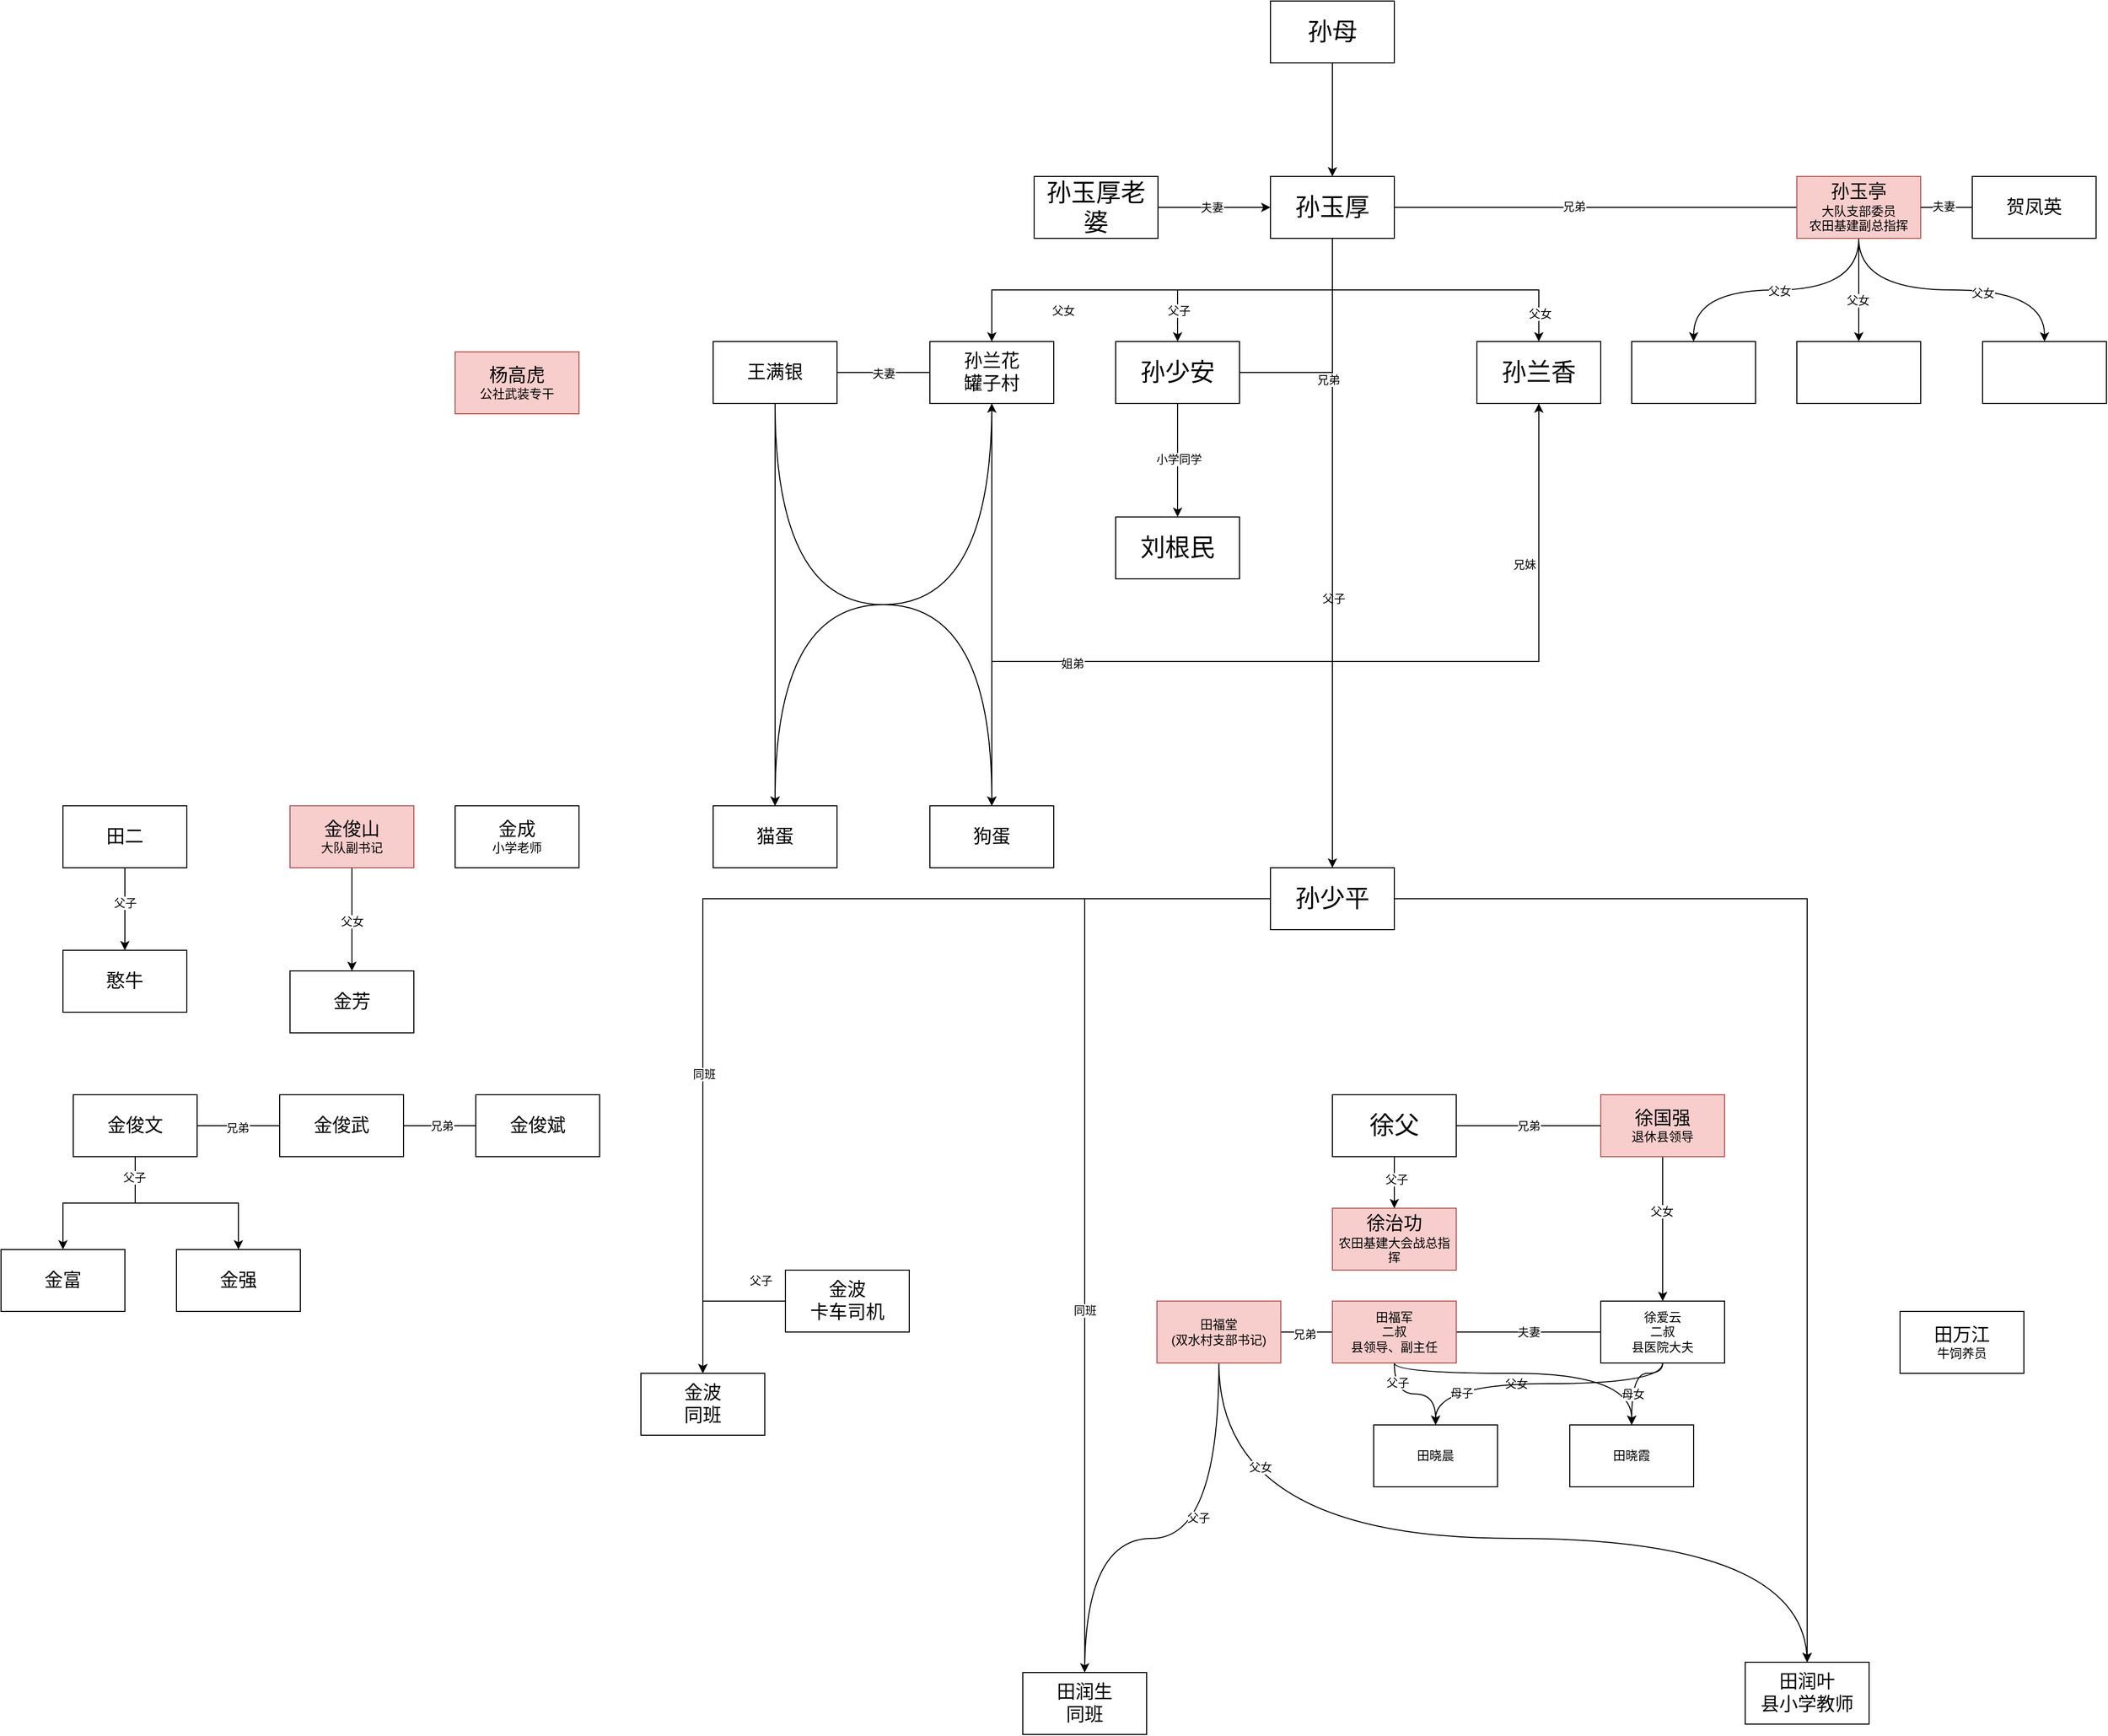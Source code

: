 <mxfile version="21.3.2" type="github">
  <diagram name="第 1 页" id="_wVKVh2Jysjls4kzyFas">
    <mxGraphModel dx="1368" dy="881" grid="1" gridSize="10" guides="1" tooltips="1" connect="1" arrows="1" fold="1" page="1" pageScale="1" pageWidth="3300" pageHeight="4681" math="0" shadow="0">
      <root>
        <mxCell id="0" />
        <mxCell id="1" parent="0" />
        <mxCell id="Snn5ZzjotbLWIZ3ZBTEd-4" value="" style="edgeStyle=orthogonalEdgeStyle;rounded=0;orthogonalLoop=1;jettySize=auto;html=1;" parent="1" source="dh_qy-4-Et_KlTZyHgmO-1" target="Snn5ZzjotbLWIZ3ZBTEd-3" edge="1">
          <mxGeometry relative="1" as="geometry" />
        </mxCell>
        <mxCell id="Snn5ZzjotbLWIZ3ZBTEd-8" value="" style="edgeStyle=orthogonalEdgeStyle;rounded=0;orthogonalLoop=1;jettySize=auto;html=1;" parent="1" source="dh_qy-4-Et_KlTZyHgmO-1" target="Snn5ZzjotbLWIZ3ZBTEd-3" edge="1">
          <mxGeometry relative="1" as="geometry" />
        </mxCell>
        <mxCell id="Snn5ZzjotbLWIZ3ZBTEd-9" value="" style="edgeStyle=orthogonalEdgeStyle;rounded=0;orthogonalLoop=1;jettySize=auto;html=1;" parent="1" source="dh_qy-4-Et_KlTZyHgmO-1" target="Snn5ZzjotbLWIZ3ZBTEd-3" edge="1">
          <mxGeometry relative="1" as="geometry" />
        </mxCell>
        <mxCell id="Snn5ZzjotbLWIZ3ZBTEd-11" style="edgeStyle=orthogonalEdgeStyle;rounded=0;orthogonalLoop=1;jettySize=auto;html=1;" parent="1" source="dh_qy-4-Et_KlTZyHgmO-1" target="Snn5ZzjotbLWIZ3ZBTEd-10" edge="1">
          <mxGeometry relative="1" as="geometry" />
        </mxCell>
        <mxCell id="Snn5ZzjotbLWIZ3ZBTEd-42" value="同班" style="edgeLabel;html=1;align=center;verticalAlign=middle;resizable=0;points=[];" parent="Snn5ZzjotbLWIZ3ZBTEd-11" vertex="1" connectable="0">
          <mxGeometry x="0.245" relative="1" as="geometry">
            <mxPoint as="offset" />
          </mxGeometry>
        </mxCell>
        <mxCell id="Snn5ZzjotbLWIZ3ZBTEd-40" style="edgeStyle=orthogonalEdgeStyle;rounded=0;orthogonalLoop=1;jettySize=auto;html=1;entryX=0.5;entryY=0;entryDx=0;entryDy=0;" parent="1" source="dh_qy-4-Et_KlTZyHgmO-1" target="Snn5ZzjotbLWIZ3ZBTEd-39" edge="1">
          <mxGeometry relative="1" as="geometry" />
        </mxCell>
        <mxCell id="Snn5ZzjotbLWIZ3ZBTEd-41" value="同班" style="edgeLabel;html=1;align=center;verticalAlign=middle;resizable=0;points=[];" parent="Snn5ZzjotbLWIZ3ZBTEd-40" vertex="1" connectable="0">
          <mxGeometry x="0.425" y="1" relative="1" as="geometry">
            <mxPoint as="offset" />
          </mxGeometry>
        </mxCell>
        <mxCell id="Snn5ZzjotbLWIZ3ZBTEd-70" style="edgeStyle=orthogonalEdgeStyle;rounded=0;orthogonalLoop=1;jettySize=auto;html=1;" parent="1" source="dh_qy-4-Et_KlTZyHgmO-1" target="Snn5ZzjotbLWIZ3ZBTEd-67" edge="1">
          <mxGeometry relative="1" as="geometry">
            <Array as="points">
              <mxPoint x="1890" y="890" />
              <mxPoint x="2090" y="890" />
            </Array>
          </mxGeometry>
        </mxCell>
        <mxCell id="Snn5ZzjotbLWIZ3ZBTEd-71" value="兄妹" style="edgeLabel;html=1;align=center;verticalAlign=middle;resizable=0;points=[];" parent="Snn5ZzjotbLWIZ3ZBTEd-70" vertex="1" connectable="0">
          <mxGeometry x="0.522" y="14" relative="1" as="geometry">
            <mxPoint as="offset" />
          </mxGeometry>
        </mxCell>
        <mxCell id="Snn5ZzjotbLWIZ3ZBTEd-78" style="edgeStyle=orthogonalEdgeStyle;rounded=0;orthogonalLoop=1;jettySize=auto;html=1;entryX=0.5;entryY=1;entryDx=0;entryDy=0;" parent="1" source="dh_qy-4-Et_KlTZyHgmO-1" target="Snn5ZzjotbLWIZ3ZBTEd-47" edge="1">
          <mxGeometry relative="1" as="geometry">
            <Array as="points">
              <mxPoint x="1890" y="890" />
              <mxPoint x="1560" y="890" />
            </Array>
          </mxGeometry>
        </mxCell>
        <mxCell id="-Yr4V0lRwskrsNjz_4vl-28" value="姐弟" style="edgeLabel;html=1;align=center;verticalAlign=middle;resizable=0;points=[];" vertex="1" connectable="0" parent="Snn5ZzjotbLWIZ3ZBTEd-78">
          <mxGeometry x="0.159" y="2" relative="1" as="geometry">
            <mxPoint as="offset" />
          </mxGeometry>
        </mxCell>
        <mxCell id="dh_qy-4-Et_KlTZyHgmO-1" value="&lt;font style=&quot;font-size: 24px;&quot;&gt;孙少平&lt;/font&gt;" style="rounded=0;whiteSpace=wrap;html=1;" parent="1" vertex="1">
          <mxGeometry x="1830" y="1090" width="120" height="60" as="geometry" />
        </mxCell>
        <mxCell id="Snn5ZzjotbLWIZ3ZBTEd-3" value="&lt;font style=&quot;font-size: 18px;&quot;&gt;田润叶&lt;br&gt;县小学教师&lt;br&gt;&lt;/font&gt;" style="whiteSpace=wrap;html=1;rounded=0;" parent="1" vertex="1">
          <mxGeometry x="2290" y="1860" width="120" height="60" as="geometry" />
        </mxCell>
        <mxCell id="Snn5ZzjotbLWIZ3ZBTEd-10" value="&lt;font style=&quot;font-size: 18px;&quot;&gt;田润生&lt;br&gt;同班&lt;br&gt;&lt;/font&gt;" style="whiteSpace=wrap;html=1;rounded=0;" parent="1" vertex="1">
          <mxGeometry x="1590" y="1870" width="120" height="60" as="geometry" />
        </mxCell>
        <mxCell id="Snn5ZzjotbLWIZ3ZBTEd-14" style="edgeStyle=orthogonalEdgeStyle;rounded=0;orthogonalLoop=1;jettySize=auto;html=1;endArrow=none;endFill=0;curved=1;" parent="1" source="Snn5ZzjotbLWIZ3ZBTEd-12" target="Snn5ZzjotbLWIZ3ZBTEd-10" edge="1">
          <mxGeometry relative="1" as="geometry">
            <Array as="points">
              <mxPoint x="1780" y="1740" />
            </Array>
          </mxGeometry>
        </mxCell>
        <mxCell id="Snn5ZzjotbLWIZ3ZBTEd-46" value="父子" style="edgeLabel;html=1;align=center;verticalAlign=middle;resizable=0;points=[];" parent="Snn5ZzjotbLWIZ3ZBTEd-14" vertex="1" connectable="0">
          <mxGeometry x="-0.302" y="-20" relative="1" as="geometry">
            <mxPoint as="offset" />
          </mxGeometry>
        </mxCell>
        <mxCell id="Snn5ZzjotbLWIZ3ZBTEd-15" style="edgeStyle=orthogonalEdgeStyle;rounded=0;orthogonalLoop=1;jettySize=auto;html=1;entryX=0.5;entryY=0;entryDx=0;entryDy=0;endArrow=none;endFill=0;curved=1;" parent="1" source="Snn5ZzjotbLWIZ3ZBTEd-12" target="Snn5ZzjotbLWIZ3ZBTEd-3" edge="1">
          <mxGeometry relative="1" as="geometry">
            <Array as="points">
              <mxPoint x="1780" y="1740" />
              <mxPoint x="2350" y="1740" />
            </Array>
          </mxGeometry>
        </mxCell>
        <mxCell id="Snn5ZzjotbLWIZ3ZBTEd-32" value="父女" style="edgeLabel;html=1;align=center;verticalAlign=middle;resizable=0;points=[];" parent="Snn5ZzjotbLWIZ3ZBTEd-15" vertex="1" connectable="0">
          <mxGeometry x="-0.766" y="40" relative="1" as="geometry">
            <mxPoint as="offset" />
          </mxGeometry>
        </mxCell>
        <mxCell id="Snn5ZzjotbLWIZ3ZBTEd-24" style="edgeStyle=orthogonalEdgeStyle;curved=1;rounded=0;orthogonalLoop=1;jettySize=auto;html=1;endArrow=none;endFill=0;" parent="1" source="Snn5ZzjotbLWIZ3ZBTEd-12" target="Snn5ZzjotbLWIZ3ZBTEd-17" edge="1">
          <mxGeometry relative="1" as="geometry" />
        </mxCell>
        <mxCell id="Snn5ZzjotbLWIZ3ZBTEd-25" value="兄弟" style="edgeLabel;html=1;align=center;verticalAlign=middle;resizable=0;points=[];" parent="Snn5ZzjotbLWIZ3ZBTEd-24" vertex="1" connectable="0">
          <mxGeometry x="-0.085" y="-2" relative="1" as="geometry">
            <mxPoint as="offset" />
          </mxGeometry>
        </mxCell>
        <mxCell id="Snn5ZzjotbLWIZ3ZBTEd-12" value="田福堂&lt;br&gt;(双水村支部书记)" style="whiteSpace=wrap;html=1;rounded=0;fillColor=#f8cecc;strokeColor=#b85450;" parent="1" vertex="1">
          <mxGeometry x="1720" y="1510" width="120" height="60" as="geometry" />
        </mxCell>
        <mxCell id="Snn5ZzjotbLWIZ3ZBTEd-21" value="夫妻" style="edgeStyle=orthogonalEdgeStyle;curved=1;rounded=0;orthogonalLoop=1;jettySize=auto;html=1;endArrow=none;endFill=0;" parent="1" source="Snn5ZzjotbLWIZ3ZBTEd-17" target="Snn5ZzjotbLWIZ3ZBTEd-20" edge="1">
          <mxGeometry relative="1" as="geometry" />
        </mxCell>
        <mxCell id="Snn5ZzjotbLWIZ3ZBTEd-27" style="edgeStyle=orthogonalEdgeStyle;curved=1;rounded=0;orthogonalLoop=1;jettySize=auto;html=1;entryX=0.5;entryY=0;entryDx=0;entryDy=0;" parent="1" source="Snn5ZzjotbLWIZ3ZBTEd-17" target="Snn5ZzjotbLWIZ3ZBTEd-26" edge="1">
          <mxGeometry relative="1" as="geometry">
            <Array as="points">
              <mxPoint x="1950" y="1580" />
              <mxPoint x="2180" y="1580" />
            </Array>
          </mxGeometry>
        </mxCell>
        <mxCell id="Snn5ZzjotbLWIZ3ZBTEd-29" value="父女" style="edgeLabel;html=1;align=center;verticalAlign=middle;resizable=0;points=[];" parent="Snn5ZzjotbLWIZ3ZBTEd-27" vertex="1" connectable="0">
          <mxGeometry x="-0.121" relative="1" as="geometry">
            <mxPoint y="10" as="offset" />
          </mxGeometry>
        </mxCell>
        <mxCell id="-Yr4V0lRwskrsNjz_4vl-33" style="edgeStyle=orthogonalEdgeStyle;rounded=0;orthogonalLoop=1;jettySize=auto;html=1;curved=1;" edge="1" parent="1" source="Snn5ZzjotbLWIZ3ZBTEd-17" target="-Yr4V0lRwskrsNjz_4vl-32">
          <mxGeometry relative="1" as="geometry" />
        </mxCell>
        <mxCell id="-Yr4V0lRwskrsNjz_4vl-35" value="父子" style="edgeLabel;html=1;align=center;verticalAlign=middle;resizable=0;points=[];" vertex="1" connectable="0" parent="-Yr4V0lRwskrsNjz_4vl-33">
          <mxGeometry x="-0.633" y="3" relative="1" as="geometry">
            <mxPoint as="offset" />
          </mxGeometry>
        </mxCell>
        <mxCell id="Snn5ZzjotbLWIZ3ZBTEd-17" value="田福军&lt;br&gt;二叔&lt;br&gt;县领导、副主任" style="whiteSpace=wrap;html=1;rounded=0;fillColor=#f8cecc;strokeColor=#b85450;" parent="1" vertex="1">
          <mxGeometry x="1890" y="1510" width="120" height="60" as="geometry" />
        </mxCell>
        <mxCell id="Snn5ZzjotbLWIZ3ZBTEd-28" style="edgeStyle=orthogonalEdgeStyle;curved=1;rounded=0;orthogonalLoop=1;jettySize=auto;html=1;entryX=0.5;entryY=0;entryDx=0;entryDy=0;" parent="1" source="Snn5ZzjotbLWIZ3ZBTEd-20" target="Snn5ZzjotbLWIZ3ZBTEd-26" edge="1">
          <mxGeometry relative="1" as="geometry">
            <Array as="points">
              <mxPoint x="2210" y="1580" />
              <mxPoint x="2180" y="1580" />
            </Array>
          </mxGeometry>
        </mxCell>
        <mxCell id="Snn5ZzjotbLWIZ3ZBTEd-30" value="母女" style="edgeLabel;html=1;align=center;verticalAlign=middle;resizable=0;points=[];" parent="Snn5ZzjotbLWIZ3ZBTEd-28" vertex="1" connectable="0">
          <mxGeometry x="-0.211" y="1" relative="1" as="geometry">
            <mxPoint x="-4" y="19" as="offset" />
          </mxGeometry>
        </mxCell>
        <mxCell id="-Yr4V0lRwskrsNjz_4vl-34" style="edgeStyle=orthogonalEdgeStyle;rounded=0;orthogonalLoop=1;jettySize=auto;html=1;curved=1;entryX=0.5;entryY=0;entryDx=0;entryDy=0;" edge="1" parent="1" source="Snn5ZzjotbLWIZ3ZBTEd-20" target="-Yr4V0lRwskrsNjz_4vl-32">
          <mxGeometry relative="1" as="geometry">
            <mxPoint x="1990" y="1620" as="targetPoint" />
            <Array as="points">
              <mxPoint x="2210" y="1590" />
              <mxPoint x="1990" y="1590" />
            </Array>
          </mxGeometry>
        </mxCell>
        <mxCell id="-Yr4V0lRwskrsNjz_4vl-36" value="母子" style="edgeLabel;html=1;align=center;verticalAlign=middle;resizable=0;points=[];" vertex="1" connectable="0" parent="-Yr4V0lRwskrsNjz_4vl-34">
          <mxGeometry x="0.548" y="9" relative="1" as="geometry">
            <mxPoint x="1" as="offset" />
          </mxGeometry>
        </mxCell>
        <mxCell id="Snn5ZzjotbLWIZ3ZBTEd-20" value="徐爱云&lt;br&gt;二叔&lt;br&gt;县医院大夫" style="whiteSpace=wrap;html=1;rounded=0;" parent="1" vertex="1">
          <mxGeometry x="2150" y="1510" width="120" height="60" as="geometry" />
        </mxCell>
        <mxCell id="Snn5ZzjotbLWIZ3ZBTEd-26" value="&lt;font style=&quot;&quot;&gt;田晓霞&lt;br&gt;&lt;/font&gt;" style="whiteSpace=wrap;html=1;rounded=0;" parent="1" vertex="1">
          <mxGeometry x="2120" y="1630" width="120" height="60" as="geometry" />
        </mxCell>
        <mxCell id="Snn5ZzjotbLWIZ3ZBTEd-37" style="edgeStyle=orthogonalEdgeStyle;curved=1;rounded=0;orthogonalLoop=1;jettySize=auto;html=1;endArrow=none;endFill=0;entryX=0.5;entryY=0;entryDx=0;entryDy=0;" parent="1" source="Snn5ZzjotbLWIZ3ZBTEd-36" target="dh_qy-4-Et_KlTZyHgmO-1" edge="1">
          <mxGeometry relative="1" as="geometry">
            <mxPoint x="1890" y="650" as="targetPoint" />
          </mxGeometry>
        </mxCell>
        <mxCell id="Snn5ZzjotbLWIZ3ZBTEd-38" value="父子" style="edgeLabel;html=1;align=center;verticalAlign=middle;resizable=0;points=[];" parent="Snn5ZzjotbLWIZ3ZBTEd-37" vertex="1" connectable="0">
          <mxGeometry x="0.143" y="1" relative="1" as="geometry">
            <mxPoint as="offset" />
          </mxGeometry>
        </mxCell>
        <mxCell id="Snn5ZzjotbLWIZ3ZBTEd-51" style="edgeStyle=orthogonalEdgeStyle;rounded=0;orthogonalLoop=1;jettySize=auto;html=1;entryX=0.5;entryY=0;entryDx=0;entryDy=0;exitX=0.5;exitY=1;exitDx=0;exitDy=0;" parent="1" source="Snn5ZzjotbLWIZ3ZBTEd-36" target="Snn5ZzjotbLWIZ3ZBTEd-47" edge="1">
          <mxGeometry relative="1" as="geometry" />
        </mxCell>
        <mxCell id="Snn5ZzjotbLWIZ3ZBTEd-52" value="父女" style="edgeLabel;html=1;align=center;verticalAlign=middle;resizable=0;points=[];" parent="Snn5ZzjotbLWIZ3ZBTEd-51" vertex="1" connectable="0">
          <mxGeometry x="0.02" y="-1" relative="1" as="geometry">
            <mxPoint x="-92" y="21" as="offset" />
          </mxGeometry>
        </mxCell>
        <mxCell id="Snn5ZzjotbLWIZ3ZBTEd-76" style="edgeStyle=orthogonalEdgeStyle;rounded=0;orthogonalLoop=1;jettySize=auto;html=1;exitX=0.5;exitY=1;exitDx=0;exitDy=0;" parent="1" source="Snn5ZzjotbLWIZ3ZBTEd-36" target="Snn5ZzjotbLWIZ3ZBTEd-67" edge="1">
          <mxGeometry relative="1" as="geometry" />
        </mxCell>
        <mxCell id="Snn5ZzjotbLWIZ3ZBTEd-77" value="父女" style="edgeLabel;html=1;align=center;verticalAlign=middle;resizable=0;points=[];" parent="Snn5ZzjotbLWIZ3ZBTEd-76" vertex="1" connectable="0">
          <mxGeometry x="0.815" y="1" relative="1" as="geometry">
            <mxPoint as="offset" />
          </mxGeometry>
        </mxCell>
        <mxCell id="Snn5ZzjotbLWIZ3ZBTEd-83" style="edgeStyle=orthogonalEdgeStyle;curved=1;rounded=0;orthogonalLoop=1;jettySize=auto;html=1;endArrow=none;endFill=0;" parent="1" source="Snn5ZzjotbLWIZ3ZBTEd-36" target="Snn5ZzjotbLWIZ3ZBTEd-82" edge="1">
          <mxGeometry relative="1" as="geometry" />
        </mxCell>
        <mxCell id="Snn5ZzjotbLWIZ3ZBTEd-84" value="兄弟" style="edgeLabel;html=1;align=center;verticalAlign=middle;resizable=0;points=[];" parent="Snn5ZzjotbLWIZ3ZBTEd-83" vertex="1" connectable="0">
          <mxGeometry x="-0.102" y="1" relative="1" as="geometry">
            <mxPoint x="-1" as="offset" />
          </mxGeometry>
        </mxCell>
        <mxCell id="Snn5ZzjotbLWIZ3ZBTEd-87" style="edgeStyle=orthogonalEdgeStyle;rounded=0;orthogonalLoop=1;jettySize=auto;html=1;exitX=0.5;exitY=1;exitDx=0;exitDy=0;" parent="1" source="Snn5ZzjotbLWIZ3ZBTEd-36" target="Snn5ZzjotbLWIZ3ZBTEd-85" edge="1">
          <mxGeometry relative="1" as="geometry" />
        </mxCell>
        <mxCell id="Snn5ZzjotbLWIZ3ZBTEd-88" value="父子" style="edgeLabel;html=1;align=center;verticalAlign=middle;resizable=0;points=[];" parent="Snn5ZzjotbLWIZ3ZBTEd-87" vertex="1" connectable="0">
          <mxGeometry x="0.043" y="14" relative="1" as="geometry">
            <mxPoint x="-69" y="6" as="offset" />
          </mxGeometry>
        </mxCell>
        <mxCell id="Snn5ZzjotbLWIZ3ZBTEd-36" value="&lt;font style=&quot;font-size: 24px;&quot;&gt;孙玉厚&lt;/font&gt;" style="rounded=0;whiteSpace=wrap;html=1;" parent="1" vertex="1">
          <mxGeometry x="1830" y="420" width="120" height="60" as="geometry" />
        </mxCell>
        <mxCell id="Snn5ZzjotbLWIZ3ZBTEd-39" value="&lt;font style=&quot;&quot;&gt;&lt;font style=&quot;font-size: 18px;&quot;&gt;金波&lt;/font&gt;&lt;br&gt;&lt;span style=&quot;font-size: 18px;&quot;&gt;同班&lt;/span&gt;&lt;br&gt;&lt;/font&gt;" style="whiteSpace=wrap;html=1;rounded=0;" parent="1" vertex="1">
          <mxGeometry x="1220" y="1580" width="120" height="60" as="geometry" />
        </mxCell>
        <mxCell id="Snn5ZzjotbLWIZ3ZBTEd-44" style="edgeStyle=orthogonalEdgeStyle;rounded=0;orthogonalLoop=1;jettySize=auto;html=1;" parent="1" source="Snn5ZzjotbLWIZ3ZBTEd-43" target="Snn5ZzjotbLWIZ3ZBTEd-39" edge="1">
          <mxGeometry relative="1" as="geometry" />
        </mxCell>
        <mxCell id="Snn5ZzjotbLWIZ3ZBTEd-45" value="父子" style="edgeLabel;html=1;align=center;verticalAlign=middle;resizable=0;points=[];" parent="Snn5ZzjotbLWIZ3ZBTEd-44" vertex="1" connectable="0">
          <mxGeometry x="0.017" y="-1" relative="1" as="geometry">
            <mxPoint x="52" y="-19" as="offset" />
          </mxGeometry>
        </mxCell>
        <mxCell id="Snn5ZzjotbLWIZ3ZBTEd-43" value="&lt;font style=&quot;&quot;&gt;&lt;font style=&quot;font-size: 18px;&quot;&gt;金波&lt;/font&gt;&lt;br&gt;&lt;span style=&quot;font-size: 18px;&quot;&gt;卡车司机&lt;/span&gt;&lt;br&gt;&lt;/font&gt;" style="whiteSpace=wrap;html=1;rounded=0;" parent="1" vertex="1">
          <mxGeometry x="1360" y="1480" width="120" height="60" as="geometry" />
        </mxCell>
        <mxCell id="Snn5ZzjotbLWIZ3ZBTEd-80" style="edgeStyle=orthogonalEdgeStyle;curved=1;rounded=0;orthogonalLoop=1;jettySize=auto;html=1;entryX=1;entryY=0.5;entryDx=0;entryDy=0;endArrow=none;endFill=0;" parent="1" source="Snn5ZzjotbLWIZ3ZBTEd-47" target="Snn5ZzjotbLWIZ3ZBTEd-59" edge="1">
          <mxGeometry relative="1" as="geometry" />
        </mxCell>
        <mxCell id="Snn5ZzjotbLWIZ3ZBTEd-81" value="夫妻" style="edgeLabel;html=1;align=center;verticalAlign=middle;resizable=0;points=[];" parent="Snn5ZzjotbLWIZ3ZBTEd-80" vertex="1" connectable="0">
          <mxGeometry x="0.003" y="1" relative="1" as="geometry">
            <mxPoint as="offset" />
          </mxGeometry>
        </mxCell>
        <mxCell id="Snn5ZzjotbLWIZ3ZBTEd-94" style="edgeStyle=orthogonalEdgeStyle;rounded=0;orthogonalLoop=1;jettySize=auto;html=1;entryX=0.5;entryY=0;entryDx=0;entryDy=0;curved=1;exitX=0.5;exitY=1;exitDx=0;exitDy=0;" parent="1" source="Snn5ZzjotbLWIZ3ZBTEd-47" target="Snn5ZzjotbLWIZ3ZBTEd-91" edge="1">
          <mxGeometry relative="1" as="geometry" />
        </mxCell>
        <mxCell id="Snn5ZzjotbLWIZ3ZBTEd-96" style="edgeStyle=orthogonalEdgeStyle;rounded=0;orthogonalLoop=1;jettySize=auto;html=1;" parent="1" source="Snn5ZzjotbLWIZ3ZBTEd-47" target="Snn5ZzjotbLWIZ3ZBTEd-92" edge="1">
          <mxGeometry relative="1" as="geometry">
            <Array as="points">
              <mxPoint x="1560" y="710" />
              <mxPoint x="1560" y="710" />
            </Array>
          </mxGeometry>
        </mxCell>
        <mxCell id="Snn5ZzjotbLWIZ3ZBTEd-47" value="&lt;font style=&quot;font-size: 18px;&quot;&gt;孙兰花&lt;br&gt;罐子村&lt;br&gt;&lt;/font&gt;" style="rounded=0;whiteSpace=wrap;html=1;" parent="1" vertex="1">
          <mxGeometry x="1500" y="580" width="120" height="60" as="geometry" />
        </mxCell>
        <mxCell id="Snn5ZzjotbLWIZ3ZBTEd-93" style="edgeStyle=orthogonalEdgeStyle;curved=1;rounded=0;orthogonalLoop=1;jettySize=auto;html=1;" parent="1" source="Snn5ZzjotbLWIZ3ZBTEd-59" target="Snn5ZzjotbLWIZ3ZBTEd-91" edge="1">
          <mxGeometry relative="1" as="geometry" />
        </mxCell>
        <mxCell id="Snn5ZzjotbLWIZ3ZBTEd-95" style="edgeStyle=orthogonalEdgeStyle;rounded=0;orthogonalLoop=1;jettySize=auto;html=1;curved=1;exitX=0.5;exitY=1;exitDx=0;exitDy=0;" parent="1" source="Snn5ZzjotbLWIZ3ZBTEd-59" target="Snn5ZzjotbLWIZ3ZBTEd-92" edge="1">
          <mxGeometry relative="1" as="geometry" />
        </mxCell>
        <mxCell id="Snn5ZzjotbLWIZ3ZBTEd-59" value="&lt;font style=&quot;&quot;&gt;&lt;span style=&quot;font-size: 18px;&quot;&gt;王满银&lt;/span&gt;&lt;br&gt;&lt;/font&gt;" style="whiteSpace=wrap;html=1;rounded=0;" parent="1" vertex="1">
          <mxGeometry x="1290" y="580" width="120" height="60" as="geometry" />
        </mxCell>
        <mxCell id="Snn5ZzjotbLWIZ3ZBTEd-67" value="&lt;font style=&quot;&quot;&gt;&lt;font style=&quot;font-size: 24px;&quot;&gt;孙兰香&lt;/font&gt;&lt;br&gt;&lt;/font&gt;" style="whiteSpace=wrap;html=1;rounded=0;" parent="1" vertex="1">
          <mxGeometry x="2030" y="580" width="120" height="60" as="geometry" />
        </mxCell>
        <mxCell id="Snn5ZzjotbLWIZ3ZBTEd-103" value="" style="edgeStyle=orthogonalEdgeStyle;curved=1;rounded=0;orthogonalLoop=1;jettySize=auto;html=1;" parent="1" source="Snn5ZzjotbLWIZ3ZBTEd-82" target="Snn5ZzjotbLWIZ3ZBTEd-101" edge="1">
          <mxGeometry relative="1" as="geometry">
            <Array as="points">
              <mxPoint x="2400" y="530" />
              <mxPoint x="2240" y="530" />
            </Array>
          </mxGeometry>
        </mxCell>
        <mxCell id="Snn5ZzjotbLWIZ3ZBTEd-110" value="父女" style="edgeLabel;html=1;align=center;verticalAlign=middle;resizable=0;points=[];" parent="Snn5ZzjotbLWIZ3ZBTEd-103" vertex="1" connectable="0">
          <mxGeometry x="-0.032" y="1" relative="1" as="geometry">
            <mxPoint x="-1" as="offset" />
          </mxGeometry>
        </mxCell>
        <mxCell id="Snn5ZzjotbLWIZ3ZBTEd-107" value="" style="edgeStyle=orthogonalEdgeStyle;curved=1;rounded=0;orthogonalLoop=1;jettySize=auto;html=1;" parent="1" source="Snn5ZzjotbLWIZ3ZBTEd-82" target="Snn5ZzjotbLWIZ3ZBTEd-106" edge="1">
          <mxGeometry relative="1" as="geometry" />
        </mxCell>
        <mxCell id="Snn5ZzjotbLWIZ3ZBTEd-111" value="父女" style="edgeLabel;html=1;align=center;verticalAlign=middle;resizable=0;points=[];" parent="Snn5ZzjotbLWIZ3ZBTEd-107" vertex="1" connectable="0">
          <mxGeometry x="0.193" y="-1" relative="1" as="geometry">
            <mxPoint as="offset" />
          </mxGeometry>
        </mxCell>
        <mxCell id="Snn5ZzjotbLWIZ3ZBTEd-108" style="edgeStyle=orthogonalEdgeStyle;curved=1;rounded=0;orthogonalLoop=1;jettySize=auto;html=1;entryX=0.5;entryY=0;entryDx=0;entryDy=0;" parent="1" source="Snn5ZzjotbLWIZ3ZBTEd-82" target="Snn5ZzjotbLWIZ3ZBTEd-104" edge="1">
          <mxGeometry relative="1" as="geometry">
            <Array as="points">
              <mxPoint x="2400" y="530" />
              <mxPoint x="2580" y="530" />
            </Array>
          </mxGeometry>
        </mxCell>
        <mxCell id="Snn5ZzjotbLWIZ3ZBTEd-112" value="父女" style="edgeLabel;html=1;align=center;verticalAlign=middle;resizable=0;points=[];" parent="Snn5ZzjotbLWIZ3ZBTEd-108" vertex="1" connectable="0">
          <mxGeometry x="0.208" y="-3" relative="1" as="geometry">
            <mxPoint x="1" as="offset" />
          </mxGeometry>
        </mxCell>
        <mxCell id="Snn5ZzjotbLWIZ3ZBTEd-82" value="&lt;font style=&quot;font-size: 18px;&quot;&gt;孙玉亭&lt;/font&gt;&lt;br&gt;大队支部委员&lt;br&gt;农田基建副总指挥" style="rounded=0;whiteSpace=wrap;html=1;fillColor=#f8cecc;strokeColor=#b85450;" parent="1" vertex="1">
          <mxGeometry x="2340" y="420" width="120" height="60" as="geometry" />
        </mxCell>
        <mxCell id="Snn5ZzjotbLWIZ3ZBTEd-89" style="edgeStyle=orthogonalEdgeStyle;rounded=0;orthogonalLoop=1;jettySize=auto;html=1;entryX=0.5;entryY=0;entryDx=0;entryDy=0;" parent="1" source="Snn5ZzjotbLWIZ3ZBTEd-85" target="dh_qy-4-Et_KlTZyHgmO-1" edge="1">
          <mxGeometry relative="1" as="geometry" />
        </mxCell>
        <mxCell id="Snn5ZzjotbLWIZ3ZBTEd-90" value="兄弟" style="edgeLabel;html=1;align=center;verticalAlign=middle;resizable=0;points=[];" parent="Snn5ZzjotbLWIZ3ZBTEd-89" vertex="1" connectable="0">
          <mxGeometry x="-0.659" y="-3" relative="1" as="geometry">
            <mxPoint x="-1" as="offset" />
          </mxGeometry>
        </mxCell>
        <mxCell id="-Yr4V0lRwskrsNjz_4vl-30" style="edgeStyle=orthogonalEdgeStyle;rounded=0;orthogonalLoop=1;jettySize=auto;html=1;entryX=0.5;entryY=0;entryDx=0;entryDy=0;" edge="1" parent="1" source="Snn5ZzjotbLWIZ3ZBTEd-85" target="-Yr4V0lRwskrsNjz_4vl-29">
          <mxGeometry relative="1" as="geometry" />
        </mxCell>
        <mxCell id="-Yr4V0lRwskrsNjz_4vl-31" value="小学同学" style="edgeLabel;html=1;align=center;verticalAlign=middle;resizable=0;points=[];" vertex="1" connectable="0" parent="-Yr4V0lRwskrsNjz_4vl-30">
          <mxGeometry x="-0.024" y="1" relative="1" as="geometry">
            <mxPoint as="offset" />
          </mxGeometry>
        </mxCell>
        <mxCell id="Snn5ZzjotbLWIZ3ZBTEd-85" value="&lt;font style=&quot;font-size: 24px;&quot;&gt;孙少安&lt;/font&gt;" style="rounded=0;whiteSpace=wrap;html=1;" parent="1" vertex="1">
          <mxGeometry x="1680" y="580" width="120" height="60" as="geometry" />
        </mxCell>
        <mxCell id="Snn5ZzjotbLWIZ3ZBTEd-91" value="&lt;font style=&quot;&quot;&gt;&lt;span style=&quot;font-size: 18px;&quot;&gt;猫蛋&lt;/span&gt;&lt;br&gt;&lt;/font&gt;" style="whiteSpace=wrap;html=1;rounded=0;" parent="1" vertex="1">
          <mxGeometry x="1290" y="1030" width="120" height="60" as="geometry" />
        </mxCell>
        <mxCell id="Snn5ZzjotbLWIZ3ZBTEd-92" value="&lt;font style=&quot;&quot;&gt;&lt;span style=&quot;font-size: 18px;&quot;&gt;狗蛋&lt;/span&gt;&lt;br&gt;&lt;/font&gt;" style="whiteSpace=wrap;html=1;rounded=0;" parent="1" vertex="1">
          <mxGeometry x="1500" y="1030" width="120" height="60" as="geometry" />
        </mxCell>
        <mxCell id="Snn5ZzjotbLWIZ3ZBTEd-100" style="edgeStyle=orthogonalEdgeStyle;curved=1;rounded=0;orthogonalLoop=1;jettySize=auto;html=1;entryX=0.5;entryY=0;entryDx=0;entryDy=0;" parent="1" source="Snn5ZzjotbLWIZ3ZBTEd-99" target="Snn5ZzjotbLWIZ3ZBTEd-36" edge="1">
          <mxGeometry relative="1" as="geometry" />
        </mxCell>
        <mxCell id="Snn5ZzjotbLWIZ3ZBTEd-99" value="&lt;font style=&quot;font-size: 24px;&quot;&gt;孙母&lt;/font&gt;" style="rounded=0;whiteSpace=wrap;html=1;" parent="1" vertex="1">
          <mxGeometry x="1830" y="250" width="120" height="60" as="geometry" />
        </mxCell>
        <mxCell id="Snn5ZzjotbLWIZ3ZBTEd-101" value="" style="whiteSpace=wrap;html=1;rounded=0;" parent="1" vertex="1">
          <mxGeometry x="2180" y="580" width="120" height="60" as="geometry" />
        </mxCell>
        <mxCell id="Snn5ZzjotbLWIZ3ZBTEd-104" value="" style="whiteSpace=wrap;html=1;rounded=0;" parent="1" vertex="1">
          <mxGeometry x="2520" y="580" width="120" height="60" as="geometry" />
        </mxCell>
        <mxCell id="Snn5ZzjotbLWIZ3ZBTEd-106" value="" style="whiteSpace=wrap;html=1;rounded=0;" parent="1" vertex="1">
          <mxGeometry x="2340" y="580" width="120" height="60" as="geometry" />
        </mxCell>
        <mxCell id="Snn5ZzjotbLWIZ3ZBTEd-114" style="edgeStyle=orthogonalEdgeStyle;curved=1;rounded=0;orthogonalLoop=1;jettySize=auto;html=1;entryX=0;entryY=0.5;entryDx=0;entryDy=0;" parent="1" source="Snn5ZzjotbLWIZ3ZBTEd-113" target="Snn5ZzjotbLWIZ3ZBTEd-36" edge="1">
          <mxGeometry relative="1" as="geometry" />
        </mxCell>
        <mxCell id="Snn5ZzjotbLWIZ3ZBTEd-115" value="夫妻" style="edgeLabel;html=1;align=center;verticalAlign=middle;resizable=0;points=[];" parent="Snn5ZzjotbLWIZ3ZBTEd-114" vertex="1" connectable="0">
          <mxGeometry x="-0.055" y="2" relative="1" as="geometry">
            <mxPoint y="2" as="offset" />
          </mxGeometry>
        </mxCell>
        <mxCell id="Snn5ZzjotbLWIZ3ZBTEd-113" value="&lt;font style=&quot;font-size: 24px;&quot;&gt;孙玉厚老婆&lt;/font&gt;" style="rounded=0;whiteSpace=wrap;html=1;" parent="1" vertex="1">
          <mxGeometry x="1601" y="420" width="120" height="60" as="geometry" />
        </mxCell>
        <mxCell id="-Yr4V0lRwskrsNjz_4vl-9" style="edgeStyle=orthogonalEdgeStyle;rounded=0;orthogonalLoop=1;jettySize=auto;html=1;entryX=0.5;entryY=0;entryDx=0;entryDy=0;" edge="1" parent="1" source="Snn5ZzjotbLWIZ3ZBTEd-116" target="-Yr4V0lRwskrsNjz_4vl-6">
          <mxGeometry relative="1" as="geometry" />
        </mxCell>
        <mxCell id="-Yr4V0lRwskrsNjz_4vl-10" value="父女" style="edgeLabel;html=1;align=center;verticalAlign=middle;resizable=0;points=[];" vertex="1" connectable="0" parent="-Yr4V0lRwskrsNjz_4vl-9">
          <mxGeometry x="0.027" relative="1" as="geometry">
            <mxPoint as="offset" />
          </mxGeometry>
        </mxCell>
        <mxCell id="Snn5ZzjotbLWIZ3ZBTEd-116" value="&lt;font style=&quot;&quot;&gt;&lt;span style=&quot;font-size: 18px;&quot;&gt;金俊山&lt;br&gt;&lt;/span&gt;大队副书记&lt;br&gt;&lt;/font&gt;" style="whiteSpace=wrap;html=1;rounded=0;fillColor=#f8cecc;strokeColor=#b85450;" parent="1" vertex="1">
          <mxGeometry x="880" y="1030" width="120" height="60" as="geometry" />
        </mxCell>
        <mxCell id="Snn5ZzjotbLWIZ3ZBTEd-117" value="&lt;font style=&quot;&quot;&gt;&lt;font style=&quot;font-size: 18px;&quot;&gt;杨高虎&lt;/font&gt;&lt;br&gt;公社武装专干&lt;br&gt;&lt;/font&gt;" style="whiteSpace=wrap;html=1;rounded=0;fillColor=#f8cecc;strokeColor=#b85450;" parent="1" vertex="1">
          <mxGeometry x="1040" y="590" width="120" height="60" as="geometry" />
        </mxCell>
        <mxCell id="Snn5ZzjotbLWIZ3ZBTEd-119" style="edgeStyle=orthogonalEdgeStyle;curved=1;rounded=0;orthogonalLoop=1;jettySize=auto;html=1;endArrow=none;endFill=0;" parent="1" source="Snn5ZzjotbLWIZ3ZBTEd-118" target="Snn5ZzjotbLWIZ3ZBTEd-82" edge="1">
          <mxGeometry relative="1" as="geometry" />
        </mxCell>
        <mxCell id="Snn5ZzjotbLWIZ3ZBTEd-120" value="夫妻" style="edgeLabel;html=1;align=center;verticalAlign=middle;resizable=0;points=[];" parent="Snn5ZzjotbLWIZ3ZBTEd-119" vertex="1" connectable="0">
          <mxGeometry x="0.122" y="-1" relative="1" as="geometry">
            <mxPoint as="offset" />
          </mxGeometry>
        </mxCell>
        <mxCell id="Snn5ZzjotbLWIZ3ZBTEd-118" value="&lt;span style=&quot;font-size: 18px;&quot;&gt;贺凤英&lt;/span&gt;" style="rounded=0;whiteSpace=wrap;html=1;" parent="1" vertex="1">
          <mxGeometry x="2510" y="420" width="120" height="60" as="geometry" />
        </mxCell>
        <mxCell id="Snn5ZzjotbLWIZ3ZBTEd-121" value="&lt;font style=&quot;&quot;&gt;&lt;span style=&quot;font-size: 18px;&quot;&gt;徐治功&lt;/span&gt;&lt;br&gt;农田基建大会战总指挥&lt;br&gt;&lt;/font&gt;" style="whiteSpace=wrap;html=1;rounded=0;fillColor=#f8cecc;strokeColor=#b85450;" parent="1" vertex="1">
          <mxGeometry x="1890" y="1420" width="120" height="60" as="geometry" />
        </mxCell>
        <mxCell id="-Yr4V0lRwskrsNjz_4vl-2" value="" style="edgeStyle=orthogonalEdgeStyle;rounded=0;orthogonalLoop=1;jettySize=auto;html=1;" edge="1" parent="1" source="Snn5ZzjotbLWIZ3ZBTEd-122" target="-Yr4V0lRwskrsNjz_4vl-1">
          <mxGeometry relative="1" as="geometry" />
        </mxCell>
        <mxCell id="-Yr4V0lRwskrsNjz_4vl-3" value="父子" style="edgeLabel;html=1;align=center;verticalAlign=middle;resizable=0;points=[];" vertex="1" connectable="0" parent="-Yr4V0lRwskrsNjz_4vl-2">
          <mxGeometry x="-0.154" relative="1" as="geometry">
            <mxPoint as="offset" />
          </mxGeometry>
        </mxCell>
        <mxCell id="Snn5ZzjotbLWIZ3ZBTEd-122" value="&lt;span style=&quot;font-size: 18px;&quot;&gt;田二&lt;/span&gt;" style="rounded=0;whiteSpace=wrap;html=1;" parent="1" vertex="1">
          <mxGeometry x="660" y="1030" width="120" height="60" as="geometry" />
        </mxCell>
        <mxCell id="Snn5ZzjotbLWIZ3ZBTEd-132" style="edgeStyle=orthogonalEdgeStyle;curved=1;rounded=0;orthogonalLoop=1;jettySize=auto;html=1;" parent="1" source="Snn5ZzjotbLWIZ3ZBTEd-124" target="Snn5ZzjotbLWIZ3ZBTEd-20" edge="1">
          <mxGeometry relative="1" as="geometry">
            <mxPoint x="2130" y="1390" as="targetPoint" />
          </mxGeometry>
        </mxCell>
        <mxCell id="Snn5ZzjotbLWIZ3ZBTEd-134" value="父女" style="edgeLabel;html=1;align=center;verticalAlign=middle;resizable=0;points=[];" parent="Snn5ZzjotbLWIZ3ZBTEd-132" vertex="1" connectable="0">
          <mxGeometry x="-0.24" y="-1" relative="1" as="geometry">
            <mxPoint as="offset" />
          </mxGeometry>
        </mxCell>
        <mxCell id="Snn5ZzjotbLWIZ3ZBTEd-124" value="&lt;font style=&quot;&quot;&gt;&lt;span style=&quot;font-size: 18px;&quot;&gt;徐国强&lt;br&gt;&lt;/span&gt;退休县领导&lt;br&gt;&lt;/font&gt;" style="whiteSpace=wrap;html=1;rounded=0;fillColor=#f8cecc;strokeColor=#b85450;" parent="1" vertex="1">
          <mxGeometry x="2150" y="1310" width="120" height="60" as="geometry" />
        </mxCell>
        <mxCell id="Snn5ZzjotbLWIZ3ZBTEd-128" value="兄弟" style="edgeStyle=orthogonalEdgeStyle;curved=1;rounded=0;orthogonalLoop=1;jettySize=auto;html=1;endArrow=none;endFill=0;" parent="1" source="Snn5ZzjotbLWIZ3ZBTEd-125" target="Snn5ZzjotbLWIZ3ZBTEd-124" edge="1">
          <mxGeometry relative="1" as="geometry" />
        </mxCell>
        <mxCell id="Snn5ZzjotbLWIZ3ZBTEd-129" style="edgeStyle=orthogonalEdgeStyle;curved=1;rounded=0;orthogonalLoop=1;jettySize=auto;html=1;" parent="1" source="Snn5ZzjotbLWIZ3ZBTEd-125" target="Snn5ZzjotbLWIZ3ZBTEd-121" edge="1">
          <mxGeometry relative="1" as="geometry" />
        </mxCell>
        <mxCell id="Snn5ZzjotbLWIZ3ZBTEd-130" value="父子" style="edgeLabel;html=1;align=center;verticalAlign=middle;resizable=0;points=[];" parent="Snn5ZzjotbLWIZ3ZBTEd-129" vertex="1" connectable="0">
          <mxGeometry x="-0.14" y="2" relative="1" as="geometry">
            <mxPoint as="offset" />
          </mxGeometry>
        </mxCell>
        <mxCell id="Snn5ZzjotbLWIZ3ZBTEd-125" value="&lt;span style=&quot;font-size: 24px;&quot;&gt;徐父&lt;/span&gt;" style="rounded=0;whiteSpace=wrap;html=1;" parent="1" vertex="1">
          <mxGeometry x="1890" y="1310" width="120" height="60" as="geometry" />
        </mxCell>
        <mxCell id="Snn5ZzjotbLWIZ3ZBTEd-139" value="&lt;font style=&quot;&quot;&gt;&lt;span style=&quot;font-size: 18px;&quot;&gt;金成&lt;br&gt;&lt;/span&gt;小学老师&lt;br&gt;&lt;/font&gt;" style="whiteSpace=wrap;html=1;rounded=0;" parent="1" vertex="1">
          <mxGeometry x="1040" y="1030" width="120" height="60" as="geometry" />
        </mxCell>
        <mxCell id="-Yr4V0lRwskrsNjz_4vl-1" value="&lt;font style=&quot;font-size: 18px;&quot;&gt;憨牛&lt;/font&gt;" style="whiteSpace=wrap;html=1;rounded=0;" vertex="1" parent="1">
          <mxGeometry x="660" y="1170" width="120" height="60" as="geometry" />
        </mxCell>
        <mxCell id="-Yr4V0lRwskrsNjz_4vl-25" style="edgeStyle=orthogonalEdgeStyle;rounded=0;orthogonalLoop=1;jettySize=auto;html=1;entryX=0;entryY=0.5;entryDx=0;entryDy=0;endArrow=none;endFill=0;" edge="1" parent="1" source="-Yr4V0lRwskrsNjz_4vl-4" target="-Yr4V0lRwskrsNjz_4vl-24">
          <mxGeometry relative="1" as="geometry" />
        </mxCell>
        <mxCell id="-Yr4V0lRwskrsNjz_4vl-26" value="兄弟" style="edgeLabel;html=1;align=center;verticalAlign=middle;resizable=0;points=[];" vertex="1" connectable="0" parent="-Yr4V0lRwskrsNjz_4vl-25">
          <mxGeometry x="0.053" y="-3" relative="1" as="geometry">
            <mxPoint y="-3" as="offset" />
          </mxGeometry>
        </mxCell>
        <mxCell id="-Yr4V0lRwskrsNjz_4vl-4" value="&lt;font style=&quot;&quot;&gt;&lt;span style=&quot;font-size: 18px;&quot;&gt;金俊武&lt;/span&gt;&lt;br&gt;&lt;/font&gt;" style="whiteSpace=wrap;html=1;rounded=0;" vertex="1" parent="1">
          <mxGeometry x="870" y="1310" width="120" height="60" as="geometry" />
        </mxCell>
        <mxCell id="-Yr4V0lRwskrsNjz_4vl-5" value="&lt;font style=&quot;&quot;&gt;&lt;span style=&quot;font-size: 18px;&quot;&gt;田万江&lt;br&gt;&lt;/span&gt;牛饲养员&lt;br&gt;&lt;/font&gt;" style="whiteSpace=wrap;html=1;rounded=0;" vertex="1" parent="1">
          <mxGeometry x="2440" y="1520" width="120" height="60" as="geometry" />
        </mxCell>
        <mxCell id="-Yr4V0lRwskrsNjz_4vl-6" value="&lt;font style=&quot;&quot;&gt;&lt;font style=&quot;font-size: 18px;&quot;&gt;金芳&lt;/font&gt;&lt;br&gt;&lt;/font&gt;" style="whiteSpace=wrap;html=1;rounded=0;" vertex="1" parent="1">
          <mxGeometry x="880" y="1190" width="120" height="60" as="geometry" />
        </mxCell>
        <mxCell id="-Yr4V0lRwskrsNjz_4vl-15" style="edgeStyle=orthogonalEdgeStyle;rounded=0;orthogonalLoop=1;jettySize=auto;html=1;entryX=0;entryY=0.5;entryDx=0;entryDy=0;endArrow=none;endFill=0;" edge="1" parent="1" source="-Yr4V0lRwskrsNjz_4vl-14" target="-Yr4V0lRwskrsNjz_4vl-4">
          <mxGeometry relative="1" as="geometry" />
        </mxCell>
        <mxCell id="-Yr4V0lRwskrsNjz_4vl-17" value="兄弟" style="edgeLabel;html=1;align=center;verticalAlign=middle;resizable=0;points=[];" vertex="1" connectable="0" parent="-Yr4V0lRwskrsNjz_4vl-15">
          <mxGeometry x="-0.028" y="-2" relative="1" as="geometry">
            <mxPoint as="offset" />
          </mxGeometry>
        </mxCell>
        <mxCell id="-Yr4V0lRwskrsNjz_4vl-20" style="edgeStyle=orthogonalEdgeStyle;rounded=0;orthogonalLoop=1;jettySize=auto;html=1;" edge="1" parent="1" source="-Yr4V0lRwskrsNjz_4vl-14" target="-Yr4V0lRwskrsNjz_4vl-18">
          <mxGeometry relative="1" as="geometry" />
        </mxCell>
        <mxCell id="-Yr4V0lRwskrsNjz_4vl-21" style="edgeStyle=orthogonalEdgeStyle;rounded=0;orthogonalLoop=1;jettySize=auto;html=1;entryX=0.5;entryY=0;entryDx=0;entryDy=0;" edge="1" parent="1" source="-Yr4V0lRwskrsNjz_4vl-14" target="-Yr4V0lRwskrsNjz_4vl-19">
          <mxGeometry relative="1" as="geometry" />
        </mxCell>
        <mxCell id="-Yr4V0lRwskrsNjz_4vl-23" value="父子" style="edgeLabel;html=1;align=center;verticalAlign=middle;resizable=0;points=[];" vertex="1" connectable="0" parent="-Yr4V0lRwskrsNjz_4vl-21">
          <mxGeometry x="-0.792" y="-1" relative="1" as="geometry">
            <mxPoint as="offset" />
          </mxGeometry>
        </mxCell>
        <mxCell id="-Yr4V0lRwskrsNjz_4vl-14" value="&lt;font style=&quot;&quot;&gt;&lt;span style=&quot;font-size: 18px;&quot;&gt;金俊文&lt;/span&gt;&lt;br&gt;&lt;/font&gt;" style="whiteSpace=wrap;html=1;rounded=0;" vertex="1" parent="1">
          <mxGeometry x="670" y="1310" width="120" height="60" as="geometry" />
        </mxCell>
        <mxCell id="-Yr4V0lRwskrsNjz_4vl-18" value="&lt;font style=&quot;&quot;&gt;&lt;span style=&quot;font-size: 18px;&quot;&gt;金富&lt;/span&gt;&lt;br&gt;&lt;/font&gt;" style="whiteSpace=wrap;html=1;rounded=0;" vertex="1" parent="1">
          <mxGeometry x="600" y="1460" width="120" height="60" as="geometry" />
        </mxCell>
        <mxCell id="-Yr4V0lRwskrsNjz_4vl-19" value="&lt;font style=&quot;&quot;&gt;&lt;span style=&quot;font-size: 18px;&quot;&gt;金强&lt;/span&gt;&lt;br&gt;&lt;/font&gt;" style="whiteSpace=wrap;html=1;rounded=0;" vertex="1" parent="1">
          <mxGeometry x="770" y="1460" width="120" height="60" as="geometry" />
        </mxCell>
        <mxCell id="-Yr4V0lRwskrsNjz_4vl-24" value="&lt;font style=&quot;&quot;&gt;&lt;span style=&quot;font-size: 18px;&quot;&gt;金俊斌&lt;/span&gt;&lt;br&gt;&lt;/font&gt;" style="whiteSpace=wrap;html=1;rounded=0;" vertex="1" parent="1">
          <mxGeometry x="1060" y="1310" width="120" height="60" as="geometry" />
        </mxCell>
        <mxCell id="-Yr4V0lRwskrsNjz_4vl-29" value="&lt;span style=&quot;font-size: 24px;&quot;&gt;刘根民&lt;/span&gt;" style="rounded=0;whiteSpace=wrap;html=1;" vertex="1" parent="1">
          <mxGeometry x="1680" y="750" width="120" height="60" as="geometry" />
        </mxCell>
        <mxCell id="-Yr4V0lRwskrsNjz_4vl-32" value="&lt;font style=&quot;&quot;&gt;田晓晨&lt;br&gt;&lt;/font&gt;" style="whiteSpace=wrap;html=1;rounded=0;" vertex="1" parent="1">
          <mxGeometry x="1930" y="1630" width="120" height="60" as="geometry" />
        </mxCell>
      </root>
    </mxGraphModel>
  </diagram>
</mxfile>
